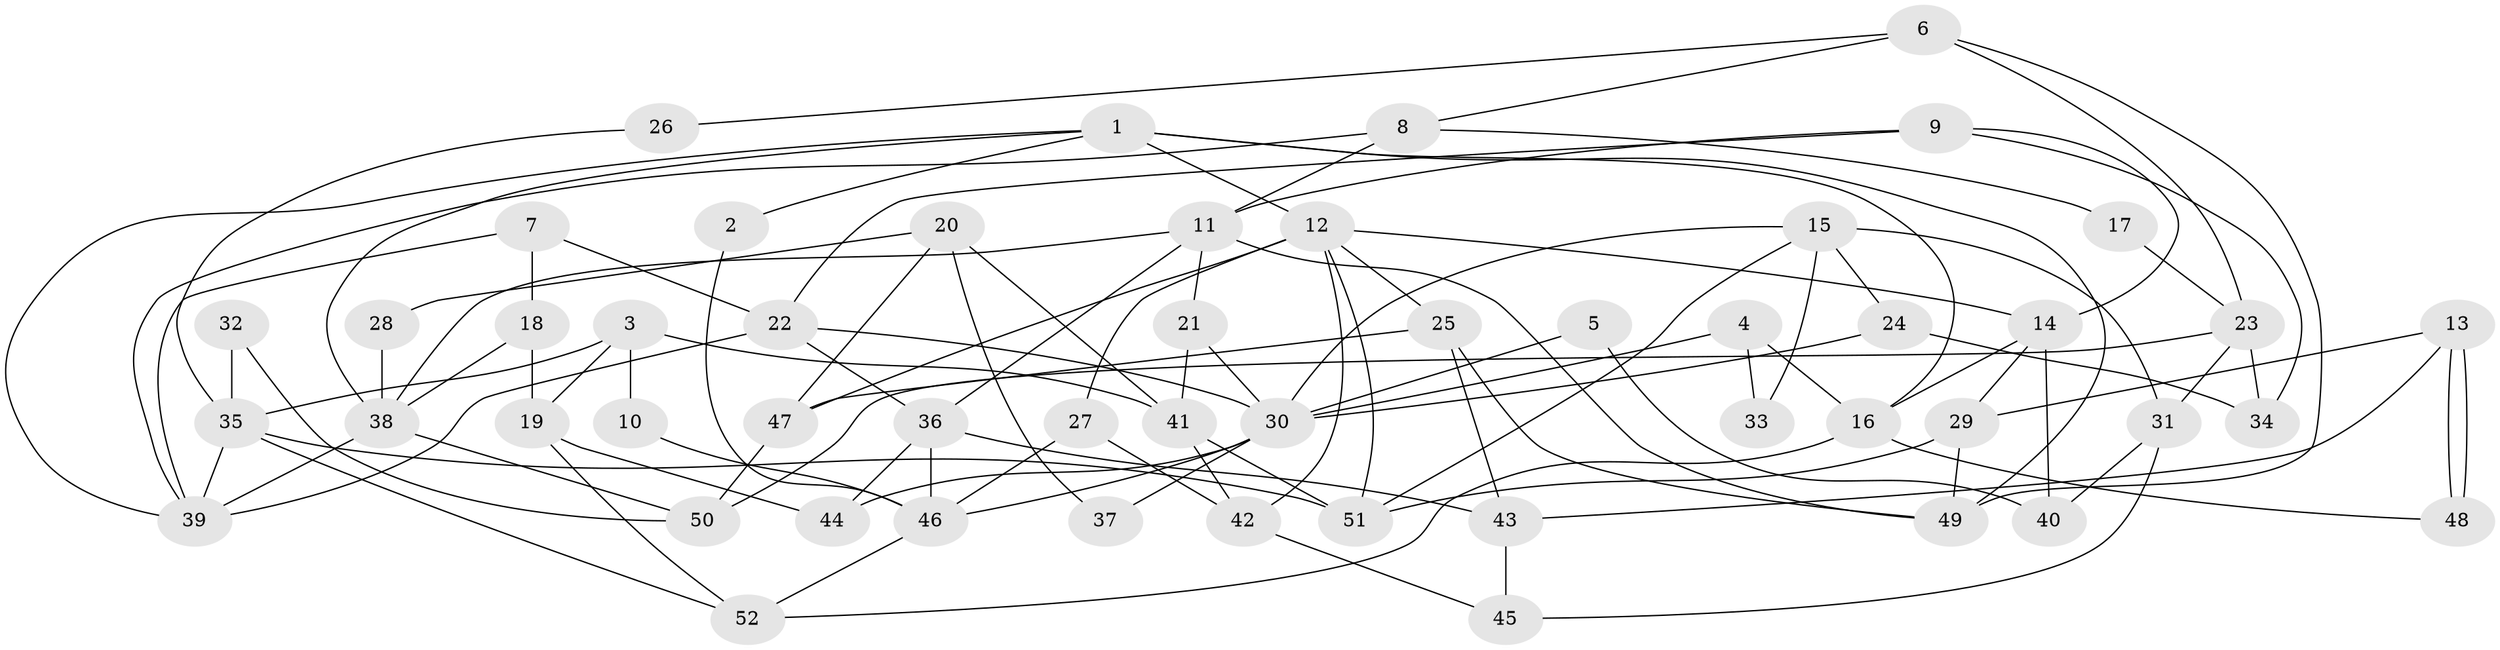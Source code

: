 // coarse degree distribution, {7: 0.09523809523809523, 2: 0.14285714285714285, 4: 0.14285714285714285, 8: 0.14285714285714285, 10: 0.09523809523809523, 3: 0.14285714285714285, 6: 0.09523809523809523, 5: 0.09523809523809523, 9: 0.047619047619047616}
// Generated by graph-tools (version 1.1) at 2025/37/03/04/25 23:37:01]
// undirected, 52 vertices, 104 edges
graph export_dot {
  node [color=gray90,style=filled];
  1;
  2;
  3;
  4;
  5;
  6;
  7;
  8;
  9;
  10;
  11;
  12;
  13;
  14;
  15;
  16;
  17;
  18;
  19;
  20;
  21;
  22;
  23;
  24;
  25;
  26;
  27;
  28;
  29;
  30;
  31;
  32;
  33;
  34;
  35;
  36;
  37;
  38;
  39;
  40;
  41;
  42;
  43;
  44;
  45;
  46;
  47;
  48;
  49;
  50;
  51;
  52;
  1 -- 16;
  1 -- 39;
  1 -- 2;
  1 -- 12;
  1 -- 38;
  1 -- 49;
  2 -- 46;
  3 -- 19;
  3 -- 35;
  3 -- 10;
  3 -- 41;
  4 -- 16;
  4 -- 30;
  4 -- 33;
  5 -- 40;
  5 -- 30;
  6 -- 8;
  6 -- 49;
  6 -- 23;
  6 -- 26;
  7 -- 22;
  7 -- 39;
  7 -- 18;
  8 -- 11;
  8 -- 39;
  8 -- 17;
  9 -- 11;
  9 -- 22;
  9 -- 14;
  9 -- 34;
  10 -- 46;
  11 -- 36;
  11 -- 49;
  11 -- 21;
  11 -- 38;
  12 -- 51;
  12 -- 14;
  12 -- 25;
  12 -- 27;
  12 -- 42;
  12 -- 47;
  13 -- 48;
  13 -- 48;
  13 -- 43;
  13 -- 29;
  14 -- 16;
  14 -- 29;
  14 -- 40;
  15 -- 30;
  15 -- 51;
  15 -- 24;
  15 -- 31;
  15 -- 33;
  16 -- 52;
  16 -- 48;
  17 -- 23;
  18 -- 38;
  18 -- 19;
  19 -- 44;
  19 -- 52;
  20 -- 47;
  20 -- 41;
  20 -- 28;
  20 -- 37;
  21 -- 41;
  21 -- 30;
  22 -- 36;
  22 -- 30;
  22 -- 39;
  23 -- 50;
  23 -- 31;
  23 -- 34;
  24 -- 34;
  24 -- 30;
  25 -- 49;
  25 -- 43;
  25 -- 47;
  26 -- 35;
  27 -- 42;
  27 -- 46;
  28 -- 38;
  29 -- 49;
  29 -- 51;
  30 -- 37;
  30 -- 44;
  30 -- 46;
  31 -- 40;
  31 -- 45;
  32 -- 50;
  32 -- 35;
  35 -- 52;
  35 -- 39;
  35 -- 51;
  36 -- 46;
  36 -- 43;
  36 -- 44;
  38 -- 39;
  38 -- 50;
  41 -- 51;
  41 -- 42;
  42 -- 45;
  43 -- 45;
  46 -- 52;
  47 -- 50;
}
